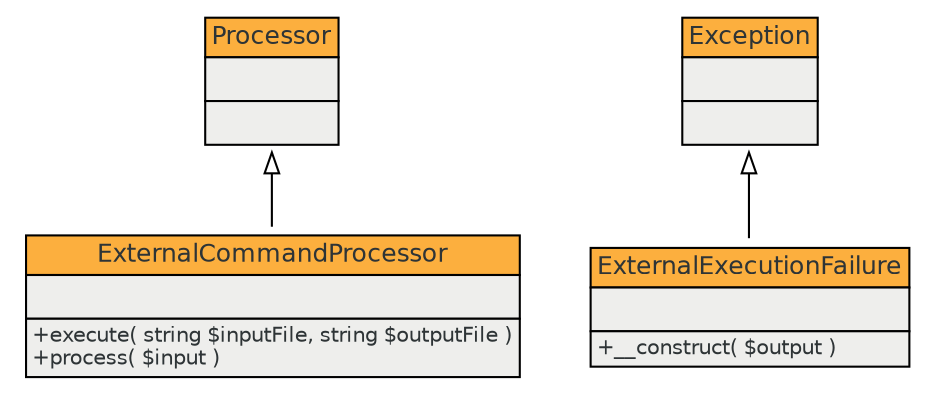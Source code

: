 digraph "b6c3ef7ea788abf189b0a6701136b242c871dfd5" {
splines = true;
overlap = false;
mindist = 0.6;
"000000004ad9ef560000000033ffa66b" [label=<<TABLE CELLSPACING="0" BORDER="0" ALIGN="LEFT"><TR><TD BORDER="1" ALIGN="CENTER" BGCOLOR="#fcaf3e"><FONT COLOR="#2e3436" FACE="Helvetica" POINT-SIZE="12">ExternalCommandProcessor</FONT></TD></TR><TR><TD BORDER="1" ALIGN="LEFT" BGCOLOR="#eeeeec"> </TD></TR><TR><TD BORDER="1" ALIGN="LEFT" BGCOLOR="#eeeeec"><FONT COLOR="#2e3436" FACE="Helvetica" POINT-SIZE="10">+execute( string $inputFile, string $outputFile )</FONT><BR ALIGN="LEFT"/><FONT COLOR="#2e3436" FACE="Helvetica" POINT-SIZE="10">+process( $input )</FONT><BR ALIGN="LEFT"/></TD></TR></TABLE>> shape=plaintext ]
"000000004ad9ef2a0000000033ffa66b" -> "000000004ad9ef560000000033ffa66b" [dir=back arrowtail=empty style=solid ]
"000000004ad9ef2b0000000033ffa66b" [label=<<TABLE CELLSPACING="0" BORDER="0" ALIGN="LEFT"><TR><TD BORDER="1" ALIGN="CENTER" BGCOLOR="#fcaf3e"><FONT COLOR="#2e3436" FACE="Helvetica" POINT-SIZE="12">ExternalExecutionFailure</FONT></TD></TR><TR><TD BORDER="1" ALIGN="LEFT" BGCOLOR="#eeeeec"> </TD></TR><TR><TD BORDER="1" ALIGN="LEFT" BGCOLOR="#eeeeec"><FONT COLOR="#2e3436" FACE="Helvetica" POINT-SIZE="10">+__construct( $output )</FONT><BR ALIGN="LEFT"/></TD></TR></TABLE>> shape=plaintext ]
"000000004ad9ef290000000033ffa66b" -> "000000004ad9ef2b0000000033ffa66b" [dir=back arrowtail=empty style=solid ]
"000000004ad9ef2a0000000033ffa66b" [label=<<TABLE CELLSPACING="0" BORDER="0" ALIGN="LEFT"><TR><TD BORDER="1" ALIGN="CENTER" BGCOLOR="#fcaf3e"><FONT COLOR="#2e3436" FACE="Helvetica" POINT-SIZE="12">Processor</FONT></TD></TR><TR><TD BORDER="1" ALIGN="LEFT" BGCOLOR="#eeeeec"> </TD></TR><TR><TD BORDER="1" ALIGN="LEFT" BGCOLOR="#eeeeec"> </TD></TR></TABLE>> shape=plaintext ]
"000000004ad9ef290000000033ffa66b" [label=<<TABLE CELLSPACING="0" BORDER="0" ALIGN="LEFT"><TR><TD BORDER="1" ALIGN="CENTER" BGCOLOR="#fcaf3e"><FONT COLOR="#2e3436" FACE="Helvetica" POINT-SIZE="12">Exception</FONT></TD></TR><TR><TD BORDER="1" ALIGN="LEFT" BGCOLOR="#eeeeec"> </TD></TR><TR><TD BORDER="1" ALIGN="LEFT" BGCOLOR="#eeeeec"> </TD></TR></TABLE>> shape=plaintext ]
}
